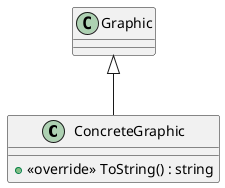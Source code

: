 @startuml
class ConcreteGraphic {
    + <<override>> ToString() : string
}
Graphic <|-- ConcreteGraphic
@enduml
